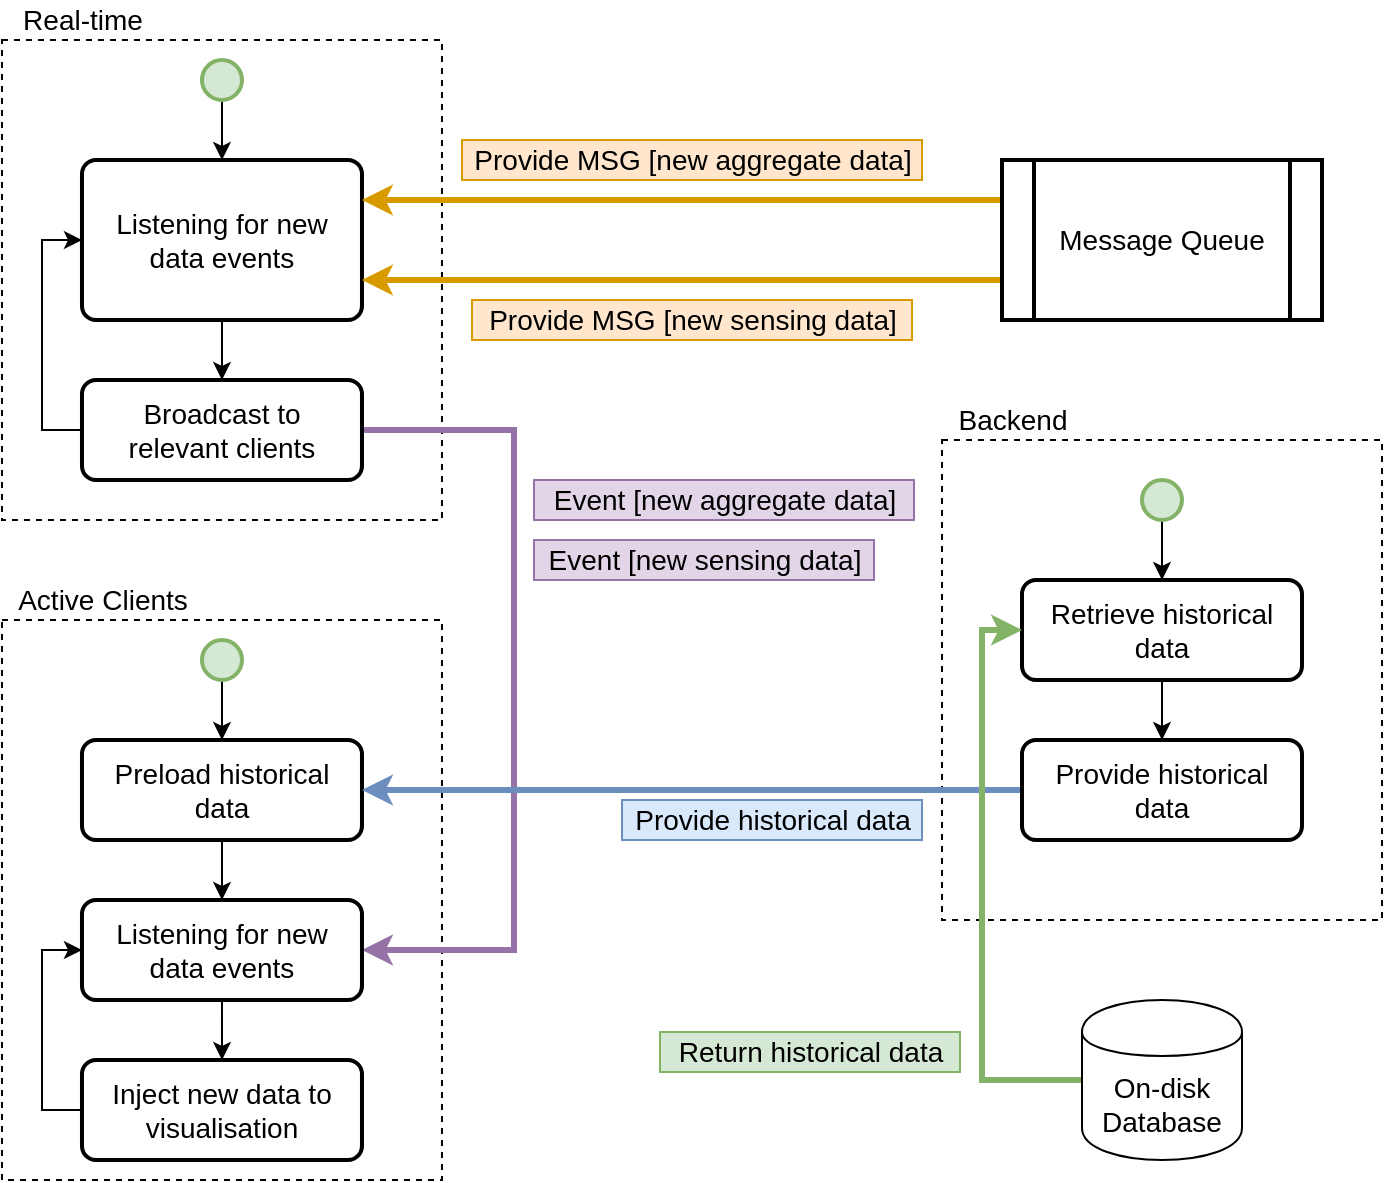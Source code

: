 <mxfile version="12.9.3" type="device"><diagram id="kqiSBvhZE7V_4Fic_YX7" name="Page-1"><mxGraphModel dx="905" dy="1974" grid="1" gridSize="10" guides="1" tooltips="1" connect="1" arrows="1" fold="1" page="1" pageScale="1" pageWidth="827" pageHeight="1169" math="0" shadow="0"><root><mxCell id="0"/><mxCell id="1" parent="0"/><mxCell id="z-kPP2WiP9-y8tttv8gk-13" value="" style="rounded=0;whiteSpace=wrap;html=1;strokeColor=#000000;strokeWidth=1;fillColor=none;fontSize=14;align=center;dashed=1;" vertex="1" parent="1"><mxGeometry x="73.99" y="-800" width="220" height="280" as="geometry"/></mxCell><mxCell id="z-kPP2WiP9-y8tttv8gk-6" value="" style="rounded=0;whiteSpace=wrap;html=1;strokeColor=#000000;strokeWidth=1;fillColor=none;fontSize=14;align=center;dashed=1;" vertex="1" parent="1"><mxGeometry x="73.99" y="-1090" width="220" height="240" as="geometry"/></mxCell><mxCell id="z-kPP2WiP9-y8tttv8gk-10" value="" style="rounded=0;whiteSpace=wrap;html=1;strokeColor=#000000;strokeWidth=1;fillColor=none;fontSize=14;align=center;dashed=1;" vertex="1" parent="1"><mxGeometry x="544" y="-890" width="220" height="240" as="geometry"/></mxCell><mxCell id="lcB9ZaRUxyOPVvd8fueI-2" style="edgeStyle=orthogonalEdgeStyle;rounded=0;orthogonalLoop=1;jettySize=auto;html=1;exitX=0.5;exitY=1;exitDx=0;exitDy=0;exitPerimeter=0;entryX=0.5;entryY=0;entryDx=0;entryDy=0;strokeWidth=1;fontSize=14;" parent="1" source="IiG5rglLq7VDJeT8xGZI-4" target="IiG5rglLq7VDJeT8xGZI-9" edge="1"><mxGeometry relative="1" as="geometry"/></mxCell><mxCell id="IiG5rglLq7VDJeT8xGZI-4" value="" style="strokeWidth=2;html=1;shape=mxgraph.flowchart.start_2;whiteSpace=wrap;fillColor=#d5e8d4;strokeColor=#82b366;fontSize=14;" parent="1" vertex="1"><mxGeometry x="173.99" y="-1080" width="20" height="20" as="geometry"/></mxCell><mxCell id="lcB9ZaRUxyOPVvd8fueI-4" style="edgeStyle=orthogonalEdgeStyle;rounded=0;orthogonalLoop=1;jettySize=auto;html=1;exitX=0.5;exitY=1;exitDx=0;exitDy=0;entryX=0.5;entryY=0;entryDx=0;entryDy=0;strokeWidth=1;fontSize=14;" parent="1" source="IiG5rglLq7VDJeT8xGZI-9" target="lcB9ZaRUxyOPVvd8fueI-3" edge="1"><mxGeometry relative="1" as="geometry"/></mxCell><mxCell id="IiG5rglLq7VDJeT8xGZI-9" value="Listening for new&lt;br&gt;data events" style="rounded=1;whiteSpace=wrap;html=1;absoluteArcSize=1;arcSize=14;strokeWidth=2;fontSize=14;" parent="1" vertex="1"><mxGeometry x="113.99" y="-1030" width="140" height="80" as="geometry"/></mxCell><mxCell id="lcB9ZaRUxyOPVvd8fueI-5" style="edgeStyle=orthogonalEdgeStyle;rounded=0;orthogonalLoop=1;jettySize=auto;html=1;exitX=0;exitY=0.5;exitDx=0;exitDy=0;entryX=0;entryY=0.5;entryDx=0;entryDy=0;strokeWidth=1;fontSize=14;" parent="1" source="lcB9ZaRUxyOPVvd8fueI-3" target="IiG5rglLq7VDJeT8xGZI-9" edge="1"><mxGeometry relative="1" as="geometry"/></mxCell><mxCell id="g2Z_iUbyJU8a2vOwN14q-4" style="edgeStyle=orthogonalEdgeStyle;rounded=0;orthogonalLoop=1;jettySize=auto;html=1;exitX=1;exitY=0.5;exitDx=0;exitDy=0;entryX=1;entryY=0.5;entryDx=0;entryDy=0;strokeWidth=3;fontSize=14;fillColor=#e1d5e7;strokeColor=#9673a6;" parent="1" source="lcB9ZaRUxyOPVvd8fueI-3" target="lcB9ZaRUxyOPVvd8fueI-11" edge="1"><mxGeometry relative="1" as="geometry"><Array as="points"><mxPoint x="330" y="-895"/><mxPoint x="330" y="-635"/></Array></mxGeometry></mxCell><mxCell id="lcB9ZaRUxyOPVvd8fueI-3" value="Broadcast to&lt;br&gt;relevant clients" style="rounded=1;whiteSpace=wrap;html=1;absoluteArcSize=1;arcSize=14;strokeWidth=2;fontSize=14;" parent="1" vertex="1"><mxGeometry x="113.99" y="-920" width="140" height="50" as="geometry"/></mxCell><mxCell id="lcB9ZaRUxyOPVvd8fueI-6" style="edgeStyle=orthogonalEdgeStyle;rounded=0;orthogonalLoop=1;jettySize=auto;html=1;exitX=0.5;exitY=1;exitDx=0;exitDy=0;exitPerimeter=0;entryX=0.5;entryY=0;entryDx=0;entryDy=0;strokeWidth=1;fontSize=14;" parent="1" source="lcB9ZaRUxyOPVvd8fueI-7" target="lcB9ZaRUxyOPVvd8fueI-9" edge="1"><mxGeometry relative="1" as="geometry"/></mxCell><mxCell id="lcB9ZaRUxyOPVvd8fueI-7" value="" style="strokeWidth=2;html=1;shape=mxgraph.flowchart.start_2;whiteSpace=wrap;fillColor=#d5e8d4;strokeColor=#82b366;fontSize=14;" parent="1" vertex="1"><mxGeometry x="173.99" y="-790" width="20" height="20" as="geometry"/></mxCell><mxCell id="lcB9ZaRUxyOPVvd8fueI-8" style="edgeStyle=orthogonalEdgeStyle;rounded=0;orthogonalLoop=1;jettySize=auto;html=1;exitX=0.5;exitY=1;exitDx=0;exitDy=0;entryX=0.5;entryY=0;entryDx=0;entryDy=0;strokeWidth=1;fontSize=14;" parent="1" source="lcB9ZaRUxyOPVvd8fueI-9" target="lcB9ZaRUxyOPVvd8fueI-11" edge="1"><mxGeometry relative="1" as="geometry"/></mxCell><mxCell id="lcB9ZaRUxyOPVvd8fueI-9" value="Preload historical data" style="rounded=1;whiteSpace=wrap;html=1;absoluteArcSize=1;arcSize=14;strokeWidth=2;fontSize=14;" parent="1" vertex="1"><mxGeometry x="113.99" y="-740" width="140" height="50" as="geometry"/></mxCell><mxCell id="lcB9ZaRUxyOPVvd8fueI-13" style="edgeStyle=orthogonalEdgeStyle;rounded=0;orthogonalLoop=1;jettySize=auto;html=1;exitX=0.5;exitY=1;exitDx=0;exitDy=0;strokeWidth=1;fontSize=14;" parent="1" source="lcB9ZaRUxyOPVvd8fueI-11" target="lcB9ZaRUxyOPVvd8fueI-12" edge="1"><mxGeometry relative="1" as="geometry"/></mxCell><mxCell id="lcB9ZaRUxyOPVvd8fueI-11" value="Listening for new&lt;br&gt;data events" style="rounded=1;whiteSpace=wrap;html=1;absoluteArcSize=1;arcSize=14;strokeWidth=2;fontSize=14;" parent="1" vertex="1"><mxGeometry x="113.99" y="-660" width="140" height="50" as="geometry"/></mxCell><mxCell id="lcB9ZaRUxyOPVvd8fueI-14" style="edgeStyle=orthogonalEdgeStyle;rounded=0;orthogonalLoop=1;jettySize=auto;html=1;exitX=0;exitY=0.5;exitDx=0;exitDy=0;entryX=0;entryY=0.5;entryDx=0;entryDy=0;strokeWidth=1;fontSize=14;" parent="1" source="lcB9ZaRUxyOPVvd8fueI-12" target="lcB9ZaRUxyOPVvd8fueI-11" edge="1"><mxGeometry relative="1" as="geometry"/></mxCell><mxCell id="lcB9ZaRUxyOPVvd8fueI-12" value="Inject new data to visualisation" style="rounded=1;whiteSpace=wrap;html=1;absoluteArcSize=1;arcSize=14;strokeWidth=2;fontSize=14;" parent="1" vertex="1"><mxGeometry x="113.99" y="-580" width="140" height="50" as="geometry"/></mxCell><mxCell id="lcB9ZaRUxyOPVvd8fueI-16" style="edgeStyle=orthogonalEdgeStyle;rounded=0;orthogonalLoop=1;jettySize=auto;html=1;exitX=0;exitY=0.25;exitDx=0;exitDy=0;entryX=1;entryY=0.25;entryDx=0;entryDy=0;strokeWidth=3;fontSize=14;fillColor=#ffe6cc;strokeColor=#d79b00;" parent="1" source="lcB9ZaRUxyOPVvd8fueI-15" target="IiG5rglLq7VDJeT8xGZI-9" edge="1"><mxGeometry relative="1" as="geometry"/></mxCell><mxCell id="lcB9ZaRUxyOPVvd8fueI-17" style="edgeStyle=orthogonalEdgeStyle;rounded=0;orthogonalLoop=1;jettySize=auto;html=1;exitX=0;exitY=0.75;exitDx=0;exitDy=0;entryX=1;entryY=0.75;entryDx=0;entryDy=0;strokeWidth=3;fontSize=14;fillColor=#ffe6cc;strokeColor=#d79b00;" parent="1" source="lcB9ZaRUxyOPVvd8fueI-15" target="IiG5rglLq7VDJeT8xGZI-9" edge="1"><mxGeometry relative="1" as="geometry"/></mxCell><mxCell id="lcB9ZaRUxyOPVvd8fueI-15" value="Message Queue" style="shape=process;whiteSpace=wrap;html=1;backgroundOutline=1;strokeWidth=2;fontSize=14;align=center;" parent="1" vertex="1"><mxGeometry x="574" y="-1030" width="160" height="80" as="geometry"/></mxCell><mxCell id="g2Z_iUbyJU8a2vOwN14q-1" value="Provide MSG [new aggregate data]" style="text;html=1;align=center;verticalAlign=middle;resizable=0;points=[];autosize=1;fontSize=14;fillColor=#ffe6cc;strokeColor=#d79b00;" parent="1" vertex="1"><mxGeometry x="304.01" y="-1040" width="230" height="20" as="geometry"/></mxCell><mxCell id="g2Z_iUbyJU8a2vOwN14q-2" value="Provide MSG [new sensing data]" style="text;html=1;align=center;verticalAlign=middle;resizable=0;points=[];autosize=1;fontSize=14;fillColor=#ffe6cc;strokeColor=#d79b00;" parent="1" vertex="1"><mxGeometry x="309.01" y="-960" width="220" height="20" as="geometry"/></mxCell><mxCell id="g2Z_iUbyJU8a2vOwN14q-5" style="edgeStyle=orthogonalEdgeStyle;rounded=0;orthogonalLoop=1;jettySize=auto;html=1;exitX=0.5;exitY=1;exitDx=0;exitDy=0;exitPerimeter=0;entryX=0.5;entryY=0;entryDx=0;entryDy=0;strokeWidth=1;fontSize=14;" parent="1" source="g2Z_iUbyJU8a2vOwN14q-6" target="g2Z_iUbyJU8a2vOwN14q-8" edge="1"><mxGeometry relative="1" as="geometry"/></mxCell><mxCell id="g2Z_iUbyJU8a2vOwN14q-6" value="" style="strokeWidth=2;html=1;shape=mxgraph.flowchart.start_2;whiteSpace=wrap;fillColor=#d5e8d4;strokeColor=#82b366;fontSize=14;" parent="1" vertex="1"><mxGeometry x="644" y="-870" width="20" height="20" as="geometry"/></mxCell><mxCell id="g2Z_iUbyJU8a2vOwN14q-7" style="edgeStyle=orthogonalEdgeStyle;rounded=0;orthogonalLoop=1;jettySize=auto;html=1;exitX=0.5;exitY=1;exitDx=0;exitDy=0;entryX=0.5;entryY=0;entryDx=0;entryDy=0;strokeWidth=1;fontSize=14;" parent="1" source="g2Z_iUbyJU8a2vOwN14q-8" target="g2Z_iUbyJU8a2vOwN14q-10" edge="1"><mxGeometry relative="1" as="geometry"/></mxCell><mxCell id="g2Z_iUbyJU8a2vOwN14q-8" value="Retrieve historical data" style="rounded=1;whiteSpace=wrap;html=1;absoluteArcSize=1;arcSize=14;strokeWidth=2;fontSize=14;" parent="1" vertex="1"><mxGeometry x="584" y="-820" width="140" height="50" as="geometry"/></mxCell><mxCell id="g2Z_iUbyJU8a2vOwN14q-13" style="edgeStyle=orthogonalEdgeStyle;rounded=0;orthogonalLoop=1;jettySize=auto;html=1;exitX=0;exitY=0.5;exitDx=0;exitDy=0;strokeWidth=3;fontSize=14;fillColor=#dae8fc;strokeColor=#6c8ebf;" parent="1" source="g2Z_iUbyJU8a2vOwN14q-10" target="lcB9ZaRUxyOPVvd8fueI-9" edge="1"><mxGeometry relative="1" as="geometry"/></mxCell><mxCell id="g2Z_iUbyJU8a2vOwN14q-10" value="Provide historical&lt;br&gt;data" style="rounded=1;whiteSpace=wrap;html=1;absoluteArcSize=1;arcSize=14;strokeWidth=2;fontSize=14;" parent="1" vertex="1"><mxGeometry x="584" y="-740" width="140" height="50" as="geometry"/></mxCell><mxCell id="z-kPP2WiP9-y8tttv8gk-2" style="edgeStyle=orthogonalEdgeStyle;rounded=0;orthogonalLoop=1;jettySize=auto;html=1;exitX=0;exitY=0.5;exitDx=0;exitDy=0;entryX=0;entryY=0.5;entryDx=0;entryDy=0;strokeWidth=3;fontSize=14;fillColor=#d5e8d4;strokeColor=#82b366;" edge="1" parent="1" source="g2Z_iUbyJU8a2vOwN14q-14" target="g2Z_iUbyJU8a2vOwN14q-8"><mxGeometry relative="1" as="geometry"/></mxCell><mxCell id="g2Z_iUbyJU8a2vOwN14q-14" value="On-disk&lt;br&gt;Database" style="shape=cylinder;whiteSpace=wrap;html=1;boundedLbl=1;backgroundOutline=1;strokeWidth=1;fontSize=14;align=center;" parent="1" vertex="1"><mxGeometry x="614" y="-610" width="80" height="80" as="geometry"/></mxCell><mxCell id="g2Z_iUbyJU8a2vOwN14q-17" value="Return historical data" style="text;html=1;align=center;verticalAlign=middle;resizable=0;points=[];autosize=1;fontSize=14;fillColor=#d5e8d4;strokeColor=#82b366;" parent="1" vertex="1"><mxGeometry x="403" y="-594" width="150" height="20" as="geometry"/></mxCell><mxCell id="z-kPP2WiP9-y8tttv8gk-3" value="Provide historical data" style="text;html=1;align=center;verticalAlign=middle;resizable=0;points=[];autosize=1;fontSize=14;fillColor=#dae8fc;strokeColor=#6c8ebf;" vertex="1" parent="1"><mxGeometry x="384.01" y="-710" width="150" height="20" as="geometry"/></mxCell><mxCell id="z-kPP2WiP9-y8tttv8gk-4" value="Event [new aggregate data]" style="text;html=1;align=center;verticalAlign=middle;resizable=0;points=[];autosize=1;fontSize=14;fillColor=#e1d5e7;strokeColor=#9673a6;" vertex="1" parent="1"><mxGeometry x="340" y="-870" width="190" height="20" as="geometry"/></mxCell><mxCell id="z-kPP2WiP9-y8tttv8gk-5" value="Event [new sensing data]" style="text;html=1;align=center;verticalAlign=middle;resizable=0;points=[];autosize=1;fontSize=14;fillColor=#e1d5e7;strokeColor=#9673a6;" vertex="1" parent="1"><mxGeometry x="340" y="-840" width="170" height="20" as="geometry"/></mxCell><mxCell id="z-kPP2WiP9-y8tttv8gk-8" style="edgeStyle=orthogonalEdgeStyle;rounded=0;orthogonalLoop=1;jettySize=auto;html=1;exitX=0.5;exitY=1;exitDx=0;exitDy=0;strokeWidth=3;fontSize=14;" edge="1" parent="1" source="z-kPP2WiP9-y8tttv8gk-6" target="z-kPP2WiP9-y8tttv8gk-6"><mxGeometry relative="1" as="geometry"/></mxCell><mxCell id="z-kPP2WiP9-y8tttv8gk-9" value="Real-time" style="text;html=1;align=center;verticalAlign=middle;resizable=0;points=[];autosize=1;fontSize=14;" vertex="1" parent="1"><mxGeometry x="73.99" y="-1110" width="80" height="20" as="geometry"/></mxCell><mxCell id="z-kPP2WiP9-y8tttv8gk-11" value="Backend" style="text;html=1;align=center;verticalAlign=middle;resizable=0;points=[];autosize=1;fontSize=14;" vertex="1" parent="1"><mxGeometry x="544" y="-910" width="70" height="20" as="geometry"/></mxCell><mxCell id="z-kPP2WiP9-y8tttv8gk-14" value="Active Clients" style="text;html=1;align=center;verticalAlign=middle;resizable=0;points=[];autosize=1;fontSize=14;" vertex="1" parent="1"><mxGeometry x="73.99" y="-820" width="100" height="20" as="geometry"/></mxCell></root></mxGraphModel></diagram></mxfile>